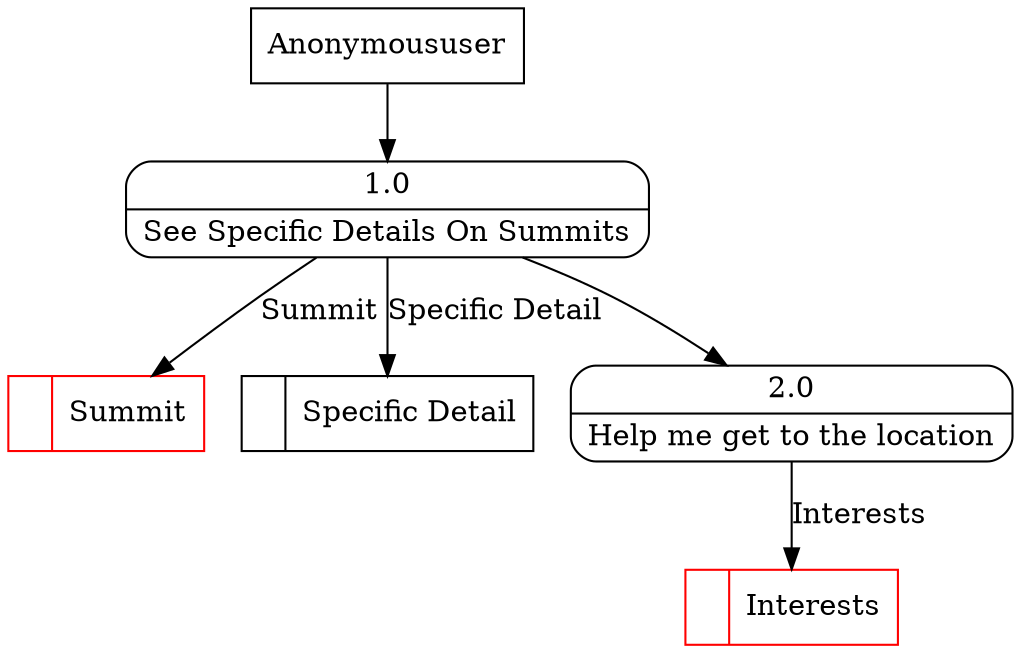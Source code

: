 digraph dfd2{ 
node[shape=record]
200 [label="<f0>  |<f1> Summit " color=red];
201 [label="<f0>  |<f1> Specific Detail " ];
202 [label="Anonymoususer" shape=box];
203 [label="{<f0> 1.0|<f1> See Specific Details On Summits }" shape=Mrecord];
2 [label="{<f0> 2.0|<f1> Help me get to the location }" shape=Mrecord];
203 -> 2
1001 [label="<f0>  |<f1> Interests " color=red];
2 -> 1001 [label="Interests"]
202 -> 203
203 -> 201 [label="Specific Detail"]
203 -> 200 [label="Summit"]
}